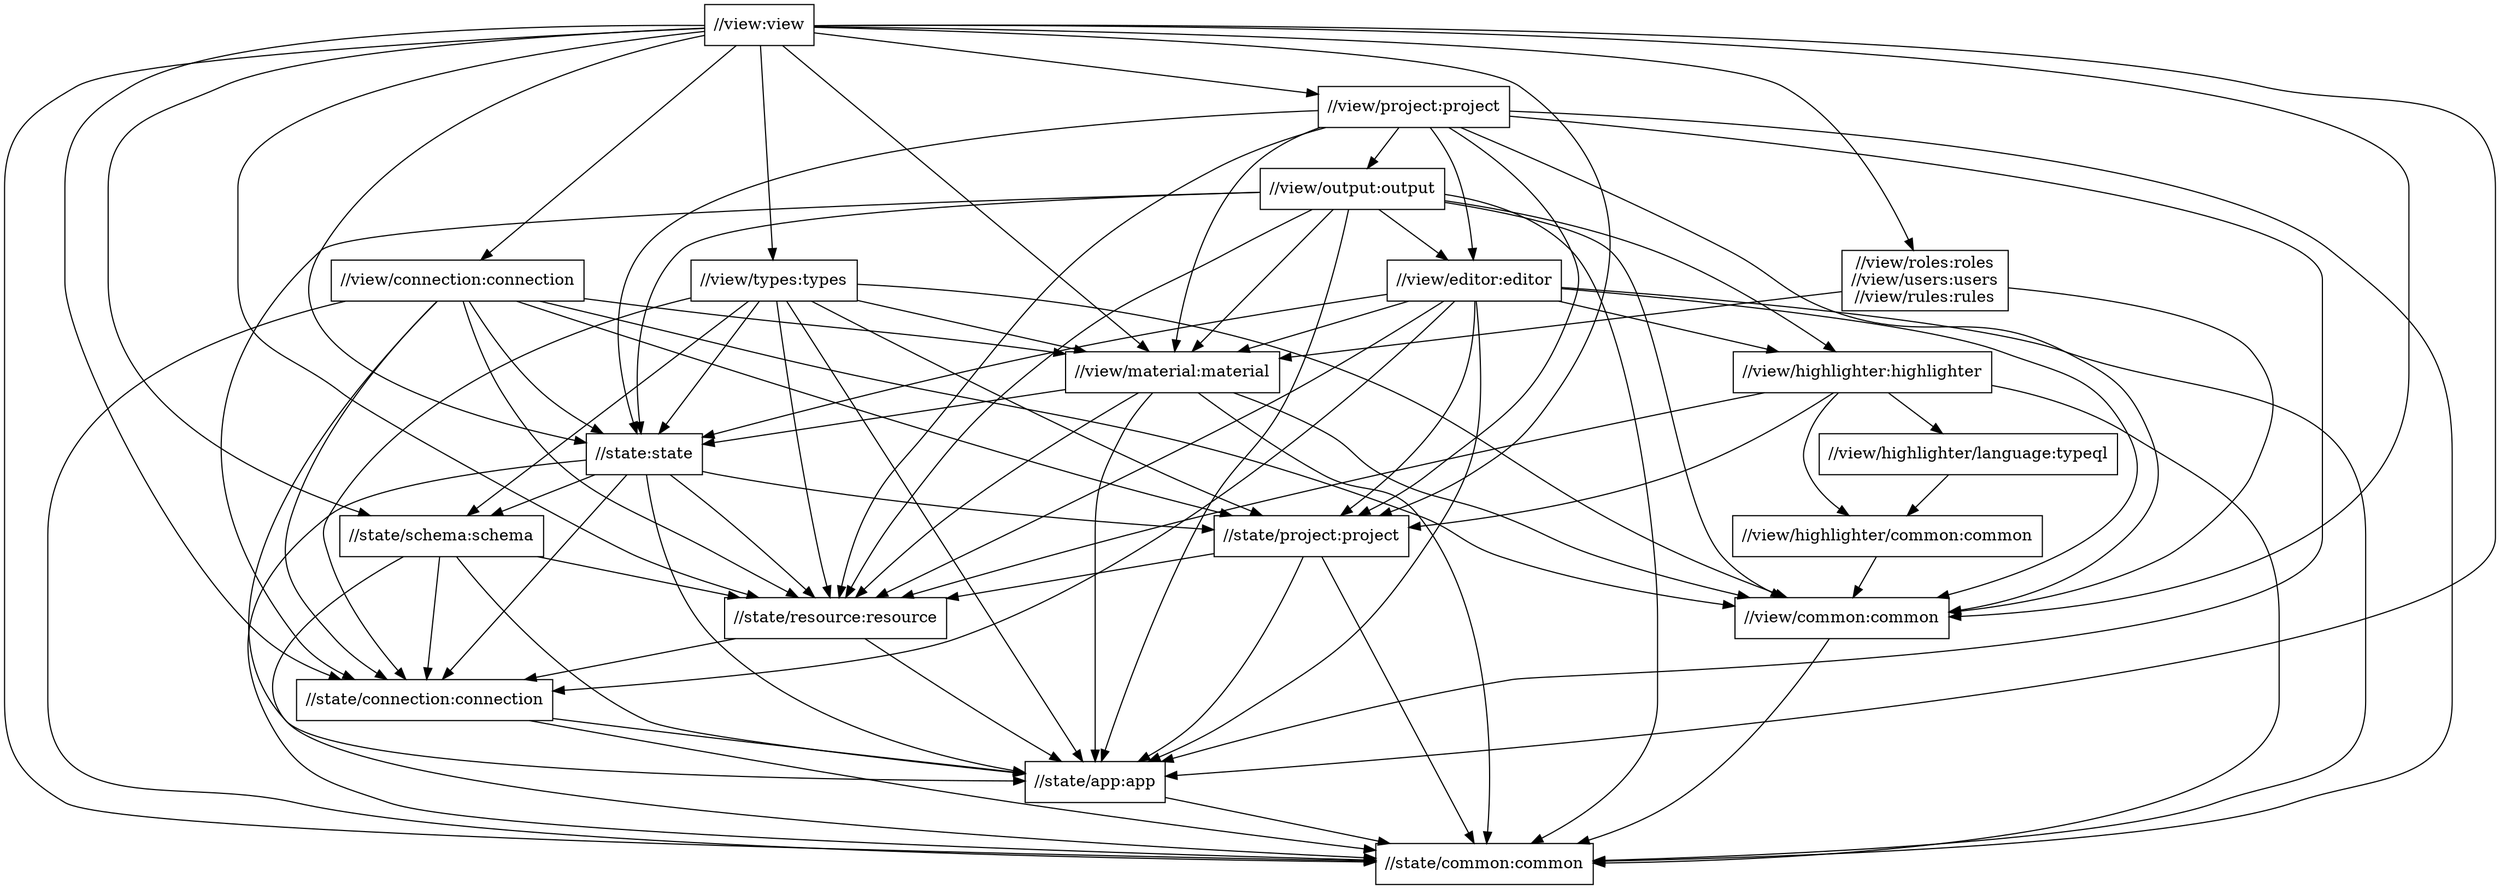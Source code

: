 digraph mygraph {
  node [shape=box];
  "//view:view"
  "//view:view" -> "//state:state"
  "//view:view" -> "//state/app:app"
  "//view:view" -> "//state/common:common"
  "//view:view" -> "//state/connection:connection"
  "//view:view" -> "//state/project:project"
  "//view:view" -> "//state/resource:resource"
  "//view:view" -> "//state/schema:schema"
  "//view:view" -> "//view/common:common"
  "//view:view" -> "//view/connection:connection"
  "//view:view" -> "//view/material:material"
  "//view:view" -> "//view/project:project"
  "//view:view" -> "//view/roles:roles\n//view/users:users\n//view/rules:rules"
  "//view:view" -> "//view/types:types"
  "//view/connection:connection"
  "//view/connection:connection" -> "//state:state"
  "//view/connection:connection" -> "//state/app:app"
  "//view/connection:connection" -> "//state/common:common"
  "//view/connection:connection" -> "//state/connection:connection"
  "//view/connection:connection" -> "//state/project:project"
  "//view/connection:connection" -> "//state/resource:resource"
  "//view/connection:connection" -> "//view/common:common"
  "//view/connection:connection" -> "//view/material:material"
  "//view/roles:roles\n//view/users:users\n//view/rules:rules"
  "//view/roles:roles\n//view/users:users\n//view/rules:rules" -> "//view/common:common"
  "//view/roles:roles\n//view/users:users\n//view/rules:rules" -> "//view/material:material"
  "//view/types:types"
  "//view/types:types" -> "//state:state"
  "//view/types:types" -> "//state/app:app"
  "//view/types:types" -> "//state/connection:connection"
  "//view/types:types" -> "//state/project:project"
  "//view/types:types" -> "//state/resource:resource"
  "//view/types:types" -> "//state/schema:schema"
  "//view/types:types" -> "//view/common:common"
  "//view/types:types" -> "//view/material:material"
  "//view/project:project"
  "//view/project:project" -> "//state:state"
  "//view/project:project" -> "//state/app:app"
  "//view/project:project" -> "//state/common:common"
  "//view/project:project" -> "//state/project:project"
  "//view/project:project" -> "//state/resource:resource"
  "//view/project:project" -> "//view/common:common"
  "//view/project:project" -> "//view/editor:editor"
  "//view/project:project" -> "//view/material:material"
  "//view/project:project" -> "//view/output:output"
  "//view/output:output"
  "//view/output:output" -> "//state:state"
  "//view/output:output" -> "//state/app:app"
  "//view/output:output" -> "//state/common:common"
  "//view/output:output" -> "//state/connection:connection"
  "//view/output:output" -> "//state/resource:resource"
  "//view/output:output" -> "//view/common:common"
  "//view/output:output" -> "//view/editor:editor"
  "//view/output:output" -> "//view/highlighter:highlighter"
  "//view/output:output" -> "//view/material:material"
  "//view/editor:editor"
  "//view/editor:editor" -> "//state:state"
  "//view/editor:editor" -> "//state/app:app"
  "//view/editor:editor" -> "//state/common:common"
  "//view/editor:editor" -> "//state/connection:connection"
  "//view/editor:editor" -> "//state/project:project"
  "//view/editor:editor" -> "//state/resource:resource"
  "//view/editor:editor" -> "//view/common:common"
  "//view/editor:editor" -> "//view/highlighter:highlighter"
  "//view/editor:editor" -> "//view/material:material"
  "//view/material:material"
  "//view/material:material" -> "//state:state"
  "//view/material:material" -> "//state/app:app"
  "//view/material:material" -> "//state/common:common"
  "//view/material:material" -> "//state/resource:resource"
  "//view/material:material" -> "//view/common:common"
  "//view/highlighter:highlighter"
  "//view/highlighter:highlighter" -> "//state/common:common"
  "//view/highlighter:highlighter" -> "//state/project:project"
  "//view/highlighter:highlighter" -> "//state/resource:resource"
  "//view/highlighter:highlighter" -> "//view/highlighter/common:common"
  "//view/highlighter:highlighter" -> "//view/highlighter/language:typeql"
  "//state:state"
  "//state:state" -> "//state/app:app"
  "//state:state" -> "//state/common:common"
  "//state:state" -> "//state/connection:connection"
  "//state:state" -> "//state/project:project"
  "//state:state" -> "//state/resource:resource"
  "//state:state" -> "//state/schema:schema"
  "//state/schema:schema"
  "//state/schema:schema" -> "//state/app:app"
  "//state/schema:schema" -> "//state/common:common"
  "//state/schema:schema" -> "//state/connection:connection"
  "//state/schema:schema" -> "//state/resource:resource"
  "//state/project:project"
  "//state/project:project" -> "//state/app:app"
  "//state/project:project" -> "//state/common:common"
  "//state/project:project" -> "//state/resource:resource"
  "//state/resource:resource"
  "//state/resource:resource" -> "//state/app:app"
  "//state/resource:resource" -> "//state/connection:connection"
  "//state/connection:connection"
  "//state/connection:connection" -> "//state/app:app"
  "//state/connection:connection" -> "//state/common:common"
  "//state/app:app"
  "//state/app:app" -> "//state/common:common"
  "//view/highlighter/language:typeql"
  "//view/highlighter/language:typeql" -> "//view/highlighter/common:common"
  "//view/highlighter/common:common"
  "//view/highlighter/common:common" -> "//view/common:common"
  "//view/common:common"
  "//view/common:common" -> "//state/common:common"
  "//state/common:common"
}
